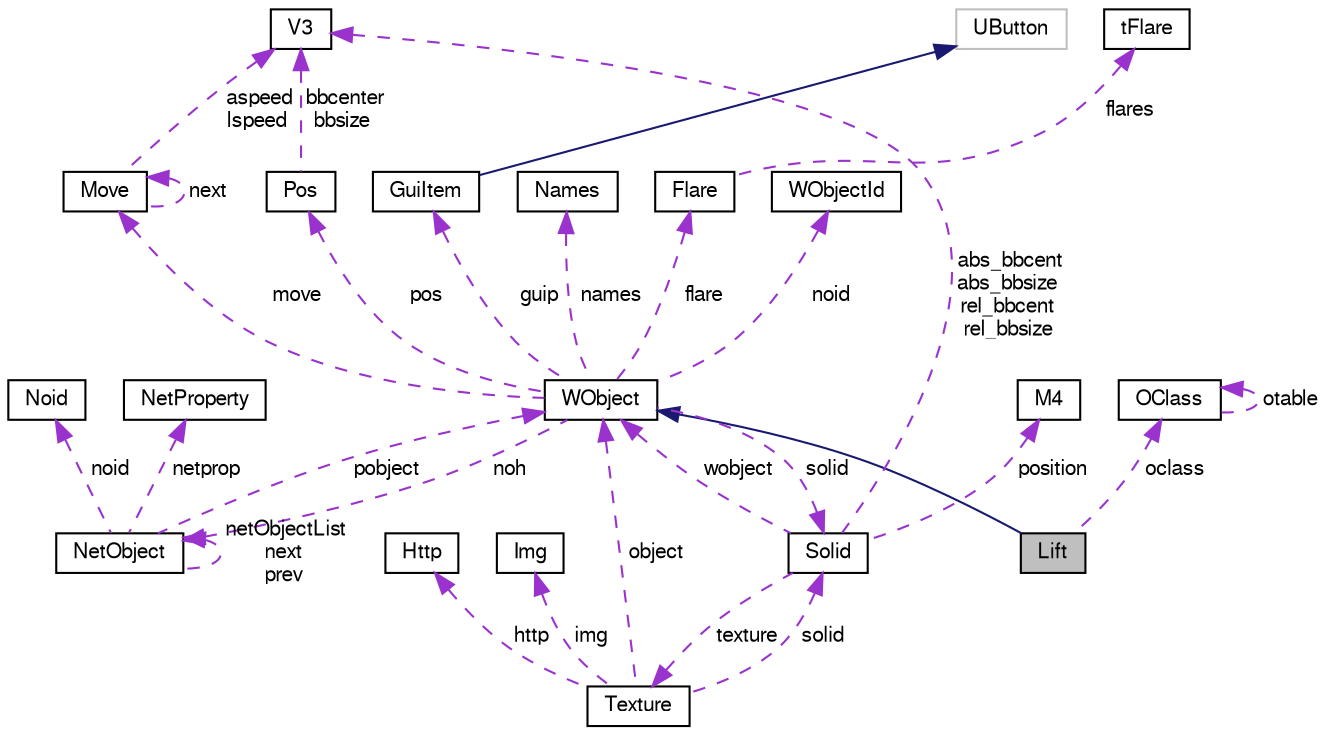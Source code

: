digraph "Lift"
{
 // LATEX_PDF_SIZE
  bgcolor="transparent";
  edge [fontname="FreeSans",fontsize="10",labelfontname="FreeSans",labelfontsize="10"];
  node [fontname="FreeSans",fontsize="10",shape=record];
  Node1 [label="Lift",height=0.2,width=0.4,color="black", fillcolor="grey75", style="filled", fontcolor="black",tooltip="Lift class."];
  Node2 -> Node1 [dir="back",color="midnightblue",fontsize="10",style="solid",fontname="FreeSans"];
  Node2 [label="WObject",height=0.2,width=0.4,color="black",URL="$a02108.html",tooltip="WObject Class."];
  Node3 -> Node2 [dir="back",color="darkorchid3",fontsize="10",style="dashed",label=" move" ,fontname="FreeSans"];
  Node3 [label="Move",height=0.2,width=0.4,color="black",URL="$a02104.html",tooltip="Move struct."];
  Node3 -> Node3 [dir="back",color="darkorchid3",fontsize="10",style="dashed",label=" next" ,fontname="FreeSans"];
  Node4 -> Node3 [dir="back",color="darkorchid3",fontsize="10",style="dashed",label=" aspeed\nlspeed" ,fontname="FreeSans"];
  Node4 [label="V3",height=0.2,width=0.4,color="black",URL="$a01436.html",tooltip=" "];
  Node5 -> Node2 [dir="back",color="darkorchid3",fontsize="10",style="dashed",label=" names" ,fontname="FreeSans"];
  Node5 [label="Names",height=0.2,width=0.4,color="black",URL="$a02096.html",tooltip="Names struct."];
  Node6 -> Node2 [dir="back",color="darkorchid3",fontsize="10",style="dashed",label=" noid" ,fontname="FreeSans"];
  Node6 [label="WObjectId",height=0.2,width=0.4,color="black",URL="$a02092.html",tooltip="WObjectId Class."];
  Node7 -> Node2 [dir="back",color="darkorchid3",fontsize="10",style="dashed",label=" noh" ,fontname="FreeSans"];
  Node7 [label="NetObject",height=0.2,width=0.4,color="black",URL="$a02116.html",tooltip="NetObject class."];
  Node7 -> Node7 [dir="back",color="darkorchid3",fontsize="10",style="dashed",label=" netObjectList\nnext\nprev" ,fontname="FreeSans"];
  Node8 -> Node7 [dir="back",color="darkorchid3",fontsize="10",style="dashed",label=" netprop" ,fontname="FreeSans"];
  Node8 [label="NetProperty",height=0.2,width=0.4,color="black",URL="$a02120.html",tooltip="NetProperty class."];
  Node9 -> Node7 [dir="back",color="darkorchid3",fontsize="10",style="dashed",label=" noid" ,fontname="FreeSans"];
  Node9 [label="Noid",height=0.2,width=0.4,color="black",URL="$a02124.html",tooltip="Noid class."];
  Node2 -> Node7 [dir="back",color="darkorchid3",fontsize="10",style="dashed",label=" pobject" ,fontname="FreeSans"];
  Node10 -> Node2 [dir="back",color="darkorchid3",fontsize="10",style="dashed",label=" solid" ,fontname="FreeSans"];
  Node10 [label="Solid",height=0.2,width=0.4,color="black",URL="$a02252.html",tooltip="Solid class."];
  Node11 -> Node10 [dir="back",color="darkorchid3",fontsize="10",style="dashed",label=" texture" ,fontname="FreeSans"];
  Node11 [label="Texture",height=0.2,width=0.4,color="black",URL="$a02332.html",tooltip="Texture class describes a texture entry in the memory cache."];
  Node12 -> Node11 [dir="back",color="darkorchid3",fontsize="10",style="dashed",label=" http" ,fontname="FreeSans"];
  Node12 [label="Http",height=0.2,width=0.4,color="black",URL="$a01424.html",tooltip="Http Class I/O methods."];
  Node10 -> Node11 [dir="back",color="darkorchid3",fontsize="10",style="dashed",label=" solid" ,fontname="FreeSans"];
  Node2 -> Node11 [dir="back",color="darkorchid3",fontsize="10",style="dashed",label=" object" ,fontname="FreeSans"];
  Node13 -> Node11 [dir="back",color="darkorchid3",fontsize="10",style="dashed",label=" img" ,fontname="FreeSans"];
  Node13 [label="Img",height=0.2,width=0.4,color="black",URL="$a02316.html",tooltip="Img class."];
  Node14 -> Node10 [dir="back",color="darkorchid3",fontsize="10",style="dashed",label=" position" ,fontname="FreeSans"];
  Node14 [label="M4",height=0.2,width=0.4,color="black",URL="$a01428.html",tooltip=" "];
  Node4 -> Node10 [dir="back",color="darkorchid3",fontsize="10",style="dashed",label=" abs_bbcent\nabs_bbsize\nrel_bbcent\nrel_bbsize" ,fontname="FreeSans"];
  Node2 -> Node10 [dir="back",color="darkorchid3",fontsize="10",style="dashed",label=" wobject" ,fontname="FreeSans"];
  Node15 -> Node2 [dir="back",color="darkorchid3",fontsize="10",style="dashed",label=" guip" ,fontname="FreeSans"];
  Node15 [label="GuiItem",height=0.2,width=0.4,color="black",URL="$a01572.html",tooltip="GuiItem Class."];
  Node16 -> Node15 [dir="back",color="midnightblue",fontsize="10",style="solid",fontname="FreeSans"];
  Node16 [label="UButton",height=0.2,width=0.4,color="grey75",tooltip=" "];
  Node17 -> Node2 [dir="back",color="darkorchid3",fontsize="10",style="dashed",label=" flare" ,fontname="FreeSans"];
  Node17 [label="Flare",height=0.2,width=0.4,color="black",URL="$a02224.html",tooltip="Flare class."];
  Node18 -> Node17 [dir="back",color="darkorchid3",fontsize="10",style="dashed",label=" flares" ,fontname="FreeSans"];
  Node18 [label="tFlare",height=0.2,width=0.4,color="black",URL="$a02220.html",tooltip=" "];
  Node19 -> Node2 [dir="back",color="darkorchid3",fontsize="10",style="dashed",label=" pos" ,fontname="FreeSans"];
  Node19 [label="Pos",height=0.2,width=0.4,color="black",URL="$a02100.html",tooltip="Pos struct."];
  Node4 -> Node19 [dir="back",color="darkorchid3",fontsize="10",style="dashed",label=" bbcenter\nbbsize" ,fontname="FreeSans"];
  Node20 -> Node1 [dir="back",color="darkorchid3",fontsize="10",style="dashed",label=" oclass" ,fontname="FreeSans"];
  Node20 [label="OClass",height=0.2,width=0.4,color="black",URL="$a01892.html",tooltip="OClass Class."];
  Node20 -> Node20 [dir="back",color="darkorchid3",fontsize="10",style="dashed",label=" otable" ,fontname="FreeSans"];
}
